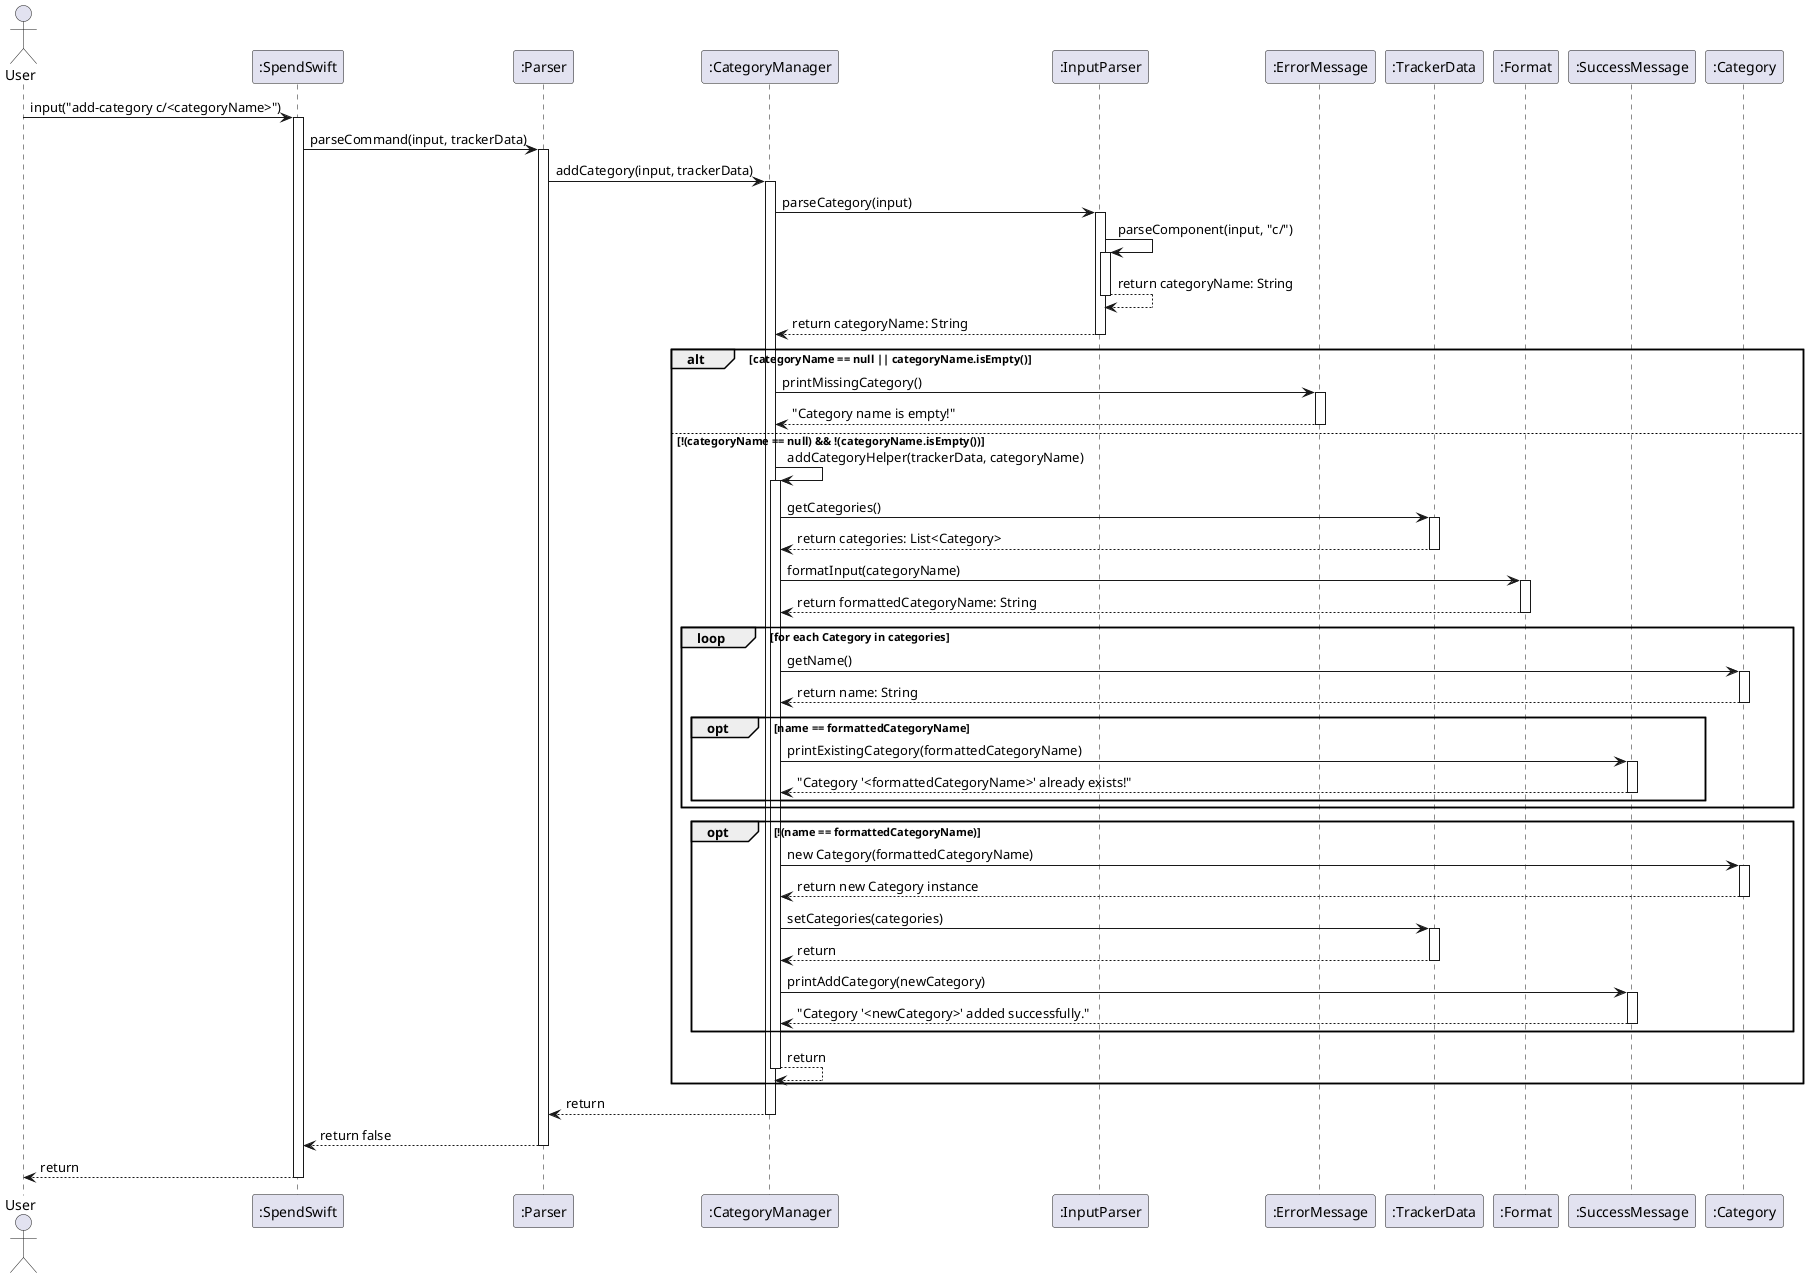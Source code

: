 @startuml

actor User
participant ":SpendSwift" as SpendSwift
participant ":Parser" as Parser
participant ":CategoryManager" as CategoryManager
participant ":InputParser" as InputParser
participant ":ErrorMessage" as ErrorMessage
participant ":TrackerData" as TrackerData
participant ":Format" as Format
participant ":SuccessMessage" as SuccessMessage
participant ":Category" as Category

User -> SpendSwift : input("add-category c/<categoryName>")
activate SpendSwift
SpendSwift -> Parser : parseCommand(input, trackerData)

activate Parser
Parser -> CategoryManager : addCategory(input, trackerData)

activate CategoryManager
CategoryManager -> InputParser : parseCategory(input)

activate InputParser
InputParser -> InputParser : parseComponent(input, "c/")

    activate InputParser
    InputParser --> InputParser : return categoryName: String
    deactivate InputParser

InputParser --> CategoryManager : return categoryName: String
deactivate InputParser

alt categoryName == null || categoryName.isEmpty()
    CategoryManager -> ErrorMessage : printMissingCategory()
    activate ErrorMessage
    ErrorMessage --> CategoryManager : "Category name is empty!"
    deactivate ErrorMessage

else !(categoryName == null) && !(categoryName.isEmpty())
    CategoryManager -> CategoryManager : addCategoryHelper(trackerData, categoryName)
    activate CategoryManager
    CategoryManager -> TrackerData : getCategories()
    activate TrackerData
    TrackerData --> CategoryManager : return categories: List<Category>
    deactivate TrackerData

    CategoryManager -> Format : formatInput(categoryName)
    activate Format
    Format --> CategoryManager : return formattedCategoryName: String
    deactivate Format

    loop for each Category in categories
        CategoryManager -> Category : getName()
        activate Category
        Category --> CategoryManager : return name: String
        deactivate Category

        opt name == formattedCategoryName
            CategoryManager -> SuccessMessage : printExistingCategory(formattedCategoryName)
            activate SuccessMessage
            SuccessMessage --> CategoryManager : "Category '<formattedCategoryName>' already exists!"
            deactivate SuccessMessage
        end
    end

    opt !(name == formattedCategoryName)

        CategoryManager -> Category : new Category(formattedCategoryName)
        activate Category
        Category --> CategoryManager : return new Category instance
        deactivate Category

        CategoryManager -> TrackerData : setCategories(categories)
        activate TrackerData
        TrackerData --> CategoryManager : return
        deactivate TrackerData
        CategoryManager -> SuccessMessage : printAddCategory(newCategory)
        activate SuccessMessage
        SuccessMessage --> CategoryManager : "Category '<newCategory>' added successfully."
        deactivate SuccessMessage
    end
    CategoryManager --> CategoryManager : return
    deactivate CategoryManager
end

CategoryManager --> Parser : return
deactivate CategoryManager
Parser --> SpendSwift : return false
deactivate Parser
SpendSwift --> User : return
deactivate SpendSwift

@enduml
